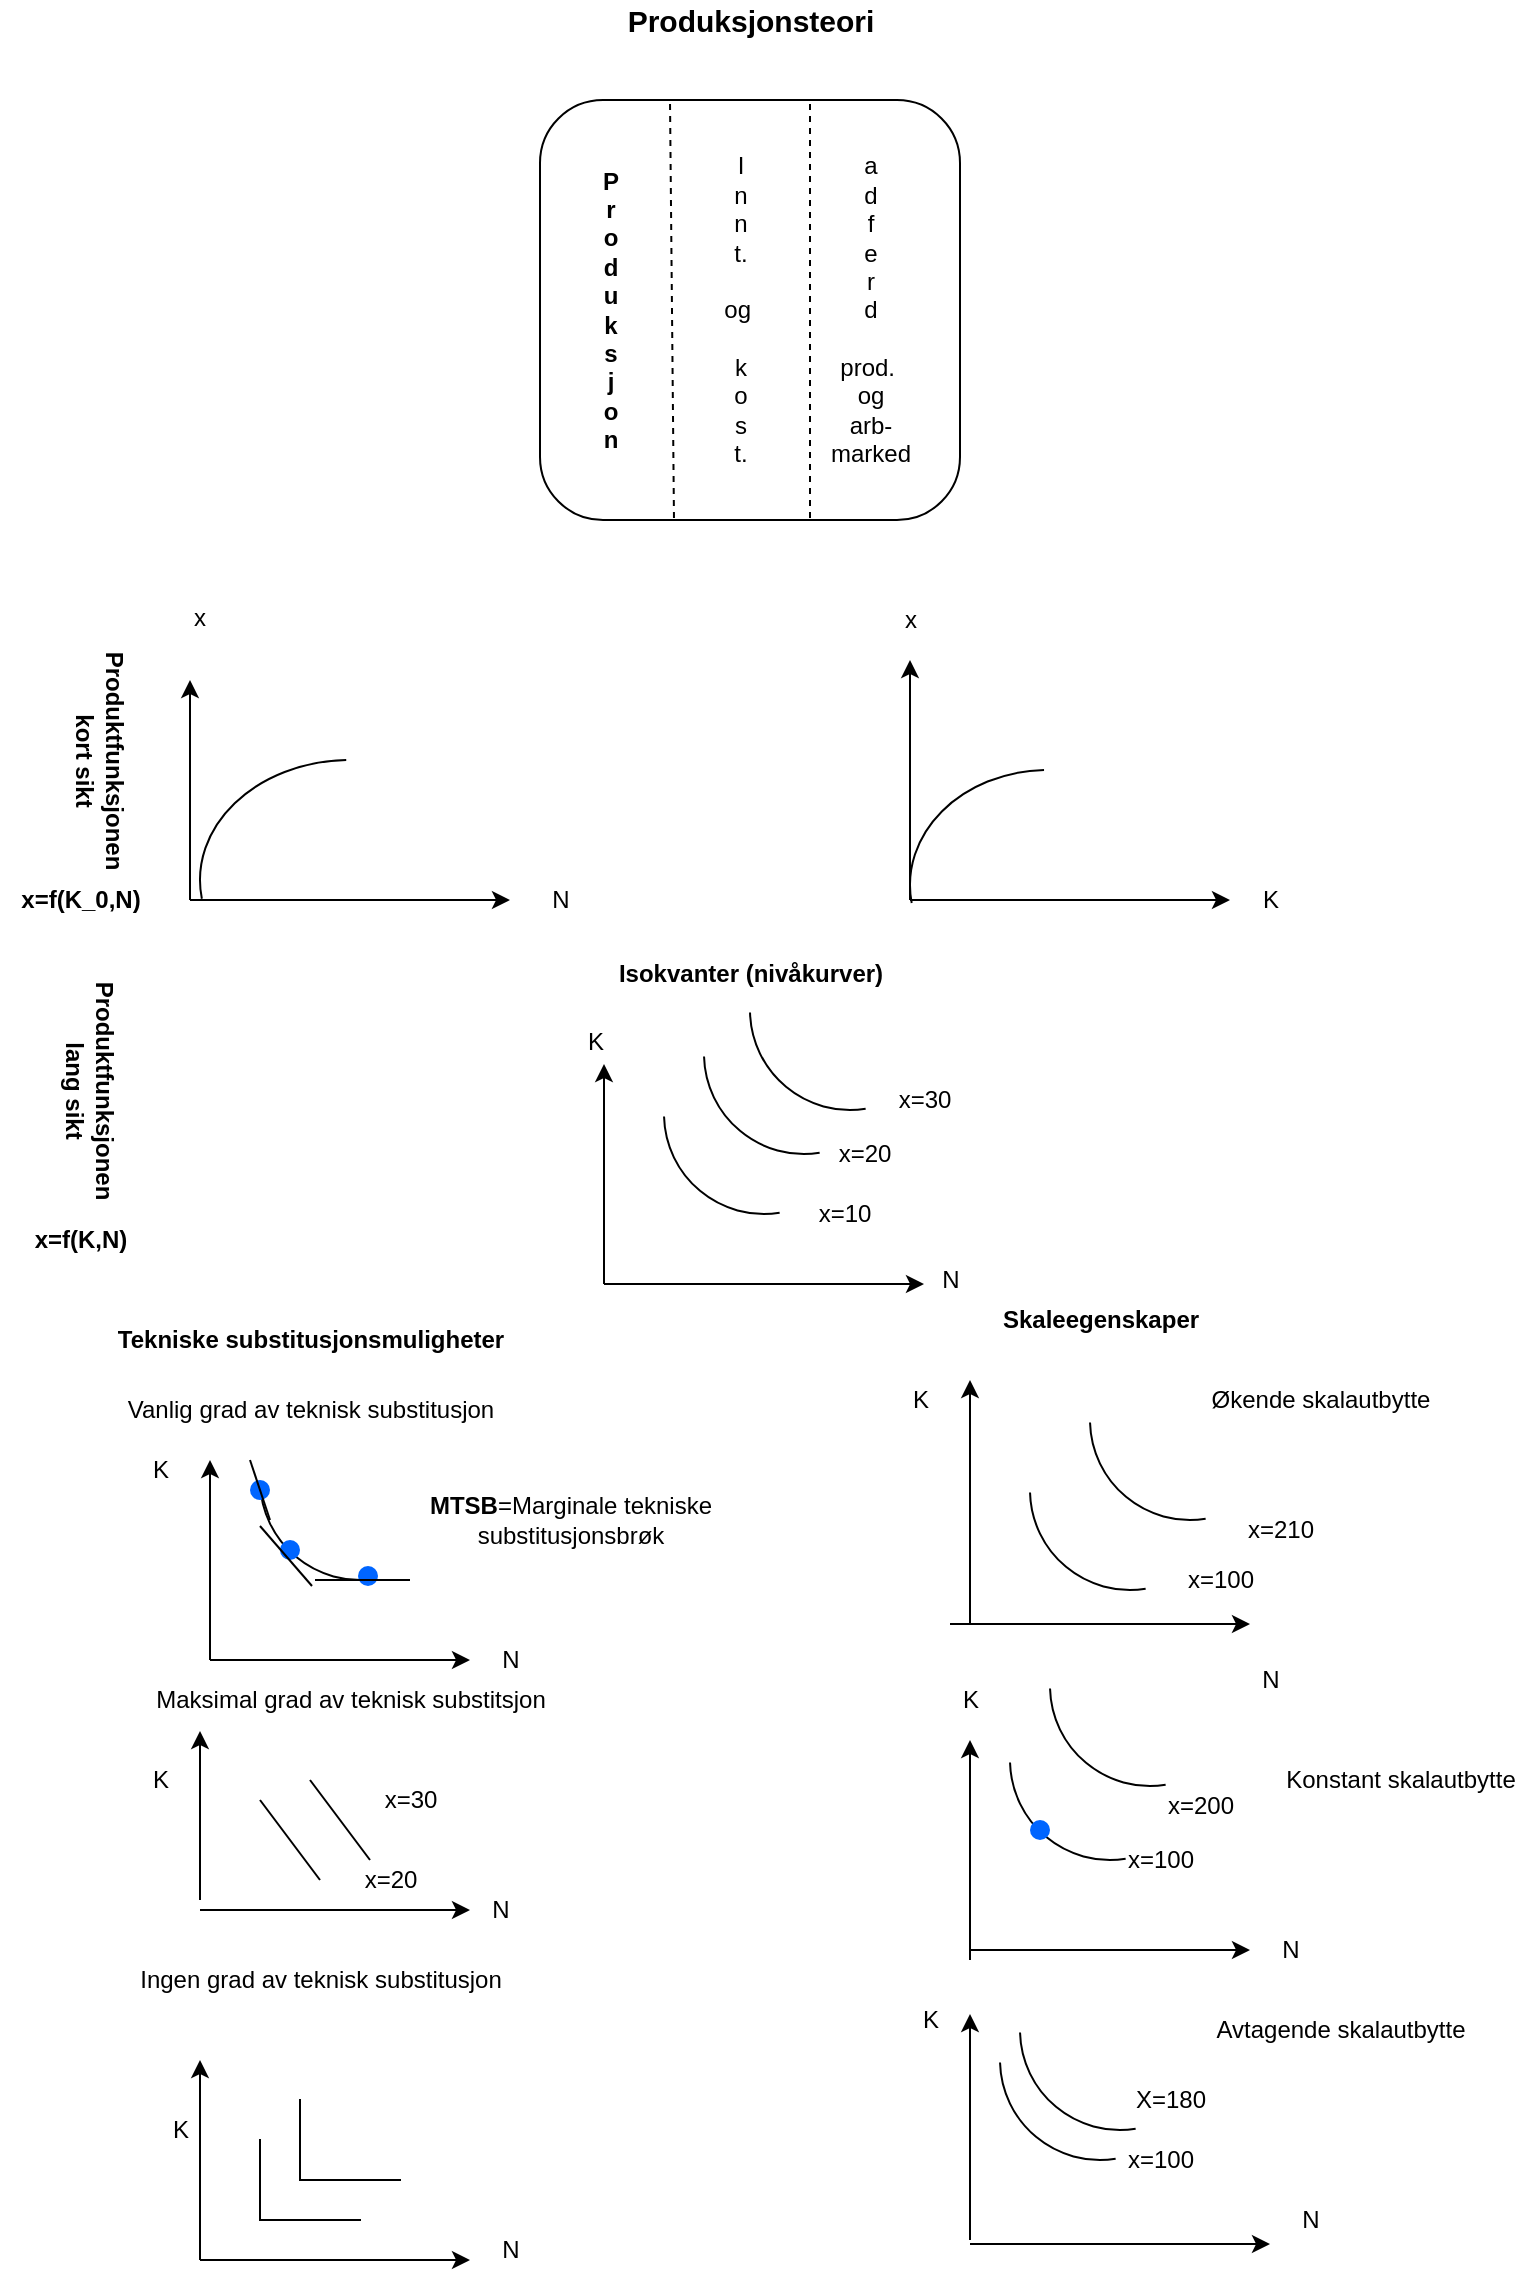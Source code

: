 <mxfile version="15.4.0" type="device"><diagram id="UaC9sKYSoofSCSLUNyeq" name="Page-1"><mxGraphModel dx="1422" dy="856" grid="1" gridSize="10" guides="1" tooltips="1" connect="1" arrows="1" fold="1" page="1" pageScale="1" pageWidth="827" pageHeight="1169" math="0" shadow="0"><root><mxCell id="0"/><mxCell id="1" parent="0"/><mxCell id="a_rR3JhyI1j8THqwhGgr-1" value="" style="rounded=1;whiteSpace=wrap;html=1;" parent="1" vertex="1"><mxGeometry x="295" y="80" width="210" height="210" as="geometry"/></mxCell><mxCell id="CCestM9y5NQriPeMEOW7-3" value="&lt;span style=&quot;font-size: 15px&quot;&gt;&lt;b&gt;Produksjonsteori&lt;/b&gt;&lt;/span&gt;" style="text;html=1;align=center;verticalAlign=middle;resizable=0;points=[];autosize=1;" parent="1" vertex="1"><mxGeometry x="330" y="30" width="140" height="20" as="geometry"/></mxCell><mxCell id="p_GAQffkMsLSsXMxCHvM-4" value="" style="endArrow=none;dashed=1;html=1;exitX=0.319;exitY=0.995;exitDx=0;exitDy=0;exitPerimeter=0;" parent="1" source="a_rR3JhyI1j8THqwhGgr-1" edge="1"><mxGeometry width="50" height="50" relative="1" as="geometry"><mxPoint x="360" y="180" as="sourcePoint"/><mxPoint x="360" y="80" as="targetPoint"/></mxGeometry></mxCell><mxCell id="p_GAQffkMsLSsXMxCHvM-6" value="" style="endArrow=none;dashed=1;html=1;" parent="1" edge="1"><mxGeometry width="50" height="50" relative="1" as="geometry"><mxPoint x="430" y="289" as="sourcePoint"/><mxPoint x="430" y="80" as="targetPoint"/></mxGeometry></mxCell><mxCell id="p_GAQffkMsLSsXMxCHvM-8" value="&lt;b&gt;P&lt;br&gt;r&lt;br&gt;o&lt;br&gt;d&lt;br&gt;u&lt;br&gt;k&lt;br&gt;s&lt;br&gt;j&lt;br&gt;o&lt;br&gt;n&lt;/b&gt;" style="text;html=1;align=center;verticalAlign=middle;resizable=0;points=[];autosize=1;" parent="1" vertex="1"><mxGeometry x="320" y="110" width="20" height="150" as="geometry"/></mxCell><mxCell id="p_GAQffkMsLSsXMxCHvM-9" value="I&lt;br&gt;n&lt;br&gt;n&lt;br&gt;t.&lt;br&gt;&lt;br&gt;og&amp;nbsp;&lt;br&gt;&lt;br&gt;k&lt;br&gt;o&lt;br&gt;s&lt;br&gt;t.&lt;br&gt;" style="text;html=1;align=center;verticalAlign=middle;resizable=0;points=[];autosize=1;" parent="1" vertex="1"><mxGeometry x="380" y="105" width="30" height="160" as="geometry"/></mxCell><mxCell id="p_GAQffkMsLSsXMxCHvM-10" value="a&lt;br&gt;d&lt;br&gt;f&lt;br&gt;e&lt;br&gt;r&lt;br&gt;d&lt;br&gt;&lt;br&gt;prod.&amp;nbsp;&lt;br&gt;og&lt;br&gt;arb-&lt;br&gt;marked&lt;br&gt;" style="text;html=1;align=center;verticalAlign=middle;resizable=0;points=[];autosize=1;" parent="1" vertex="1"><mxGeometry x="430" y="105" width="60" height="160" as="geometry"/></mxCell><mxCell id="c-_CHmrYqoB5_cdZOzt2-1" value="" style="endArrow=classic;html=1;" parent="1" edge="1"><mxGeometry width="50" height="50" relative="1" as="geometry"><mxPoint x="120" y="480" as="sourcePoint"/><mxPoint x="120" y="370" as="targetPoint"/></mxGeometry></mxCell><mxCell id="c-_CHmrYqoB5_cdZOzt2-2" value="" style="endArrow=classic;html=1;" parent="1" edge="1"><mxGeometry width="50" height="50" relative="1" as="geometry"><mxPoint x="120" y="480" as="sourcePoint"/><mxPoint x="280" y="480" as="targetPoint"/></mxGeometry></mxCell><mxCell id="c-_CHmrYqoB5_cdZOzt2-3" value="" style="endArrow=classic;html=1;" parent="1" edge="1"><mxGeometry width="50" height="50" relative="1" as="geometry"><mxPoint x="480" y="480" as="sourcePoint"/><mxPoint x="480" y="360" as="targetPoint"/></mxGeometry></mxCell><mxCell id="c-_CHmrYqoB5_cdZOzt2-4" value="" style="endArrow=classic;html=1;" parent="1" edge="1"><mxGeometry width="50" height="50" relative="1" as="geometry"><mxPoint x="480" y="480" as="sourcePoint"/><mxPoint x="640" y="480" as="targetPoint"/></mxGeometry></mxCell><mxCell id="c-_CHmrYqoB5_cdZOzt2-6" value="x" style="text;html=1;align=center;verticalAlign=middle;resizable=0;points=[];autosize=1;" parent="1" vertex="1"><mxGeometry x="470" y="330" width="20" height="20" as="geometry"/></mxCell><mxCell id="c-_CHmrYqoB5_cdZOzt2-7" value="N" style="text;html=1;align=center;verticalAlign=middle;resizable=0;points=[];autosize=1;" parent="1" vertex="1"><mxGeometry x="295" y="470" width="20" height="20" as="geometry"/></mxCell><mxCell id="c-_CHmrYqoB5_cdZOzt2-8" value="K" style="text;html=1;align=center;verticalAlign=middle;resizable=0;points=[];autosize=1;" parent="1" vertex="1"><mxGeometry x="650" y="470" width="20" height="20" as="geometry"/></mxCell><mxCell id="c-_CHmrYqoB5_cdZOzt2-9" value="&lt;div style=&quot;text-align: center&quot;&gt;&lt;span&gt;&lt;font face=&quot;helvetica&quot;&gt;x&lt;/font&gt;&lt;/span&gt;&lt;/div&gt;" style="text;whiteSpace=wrap;html=1;" parent="1" vertex="1"><mxGeometry x="120" y="325" width="30" height="30" as="geometry"/></mxCell><mxCell id="c-_CHmrYqoB5_cdZOzt2-10" value="" style="verticalLabelPosition=bottom;verticalAlign=top;html=1;shape=mxgraph.basic.arc;startAngle=0.975;endAngle=0.246;rotation=-90;" parent="1" vertex="1"><mxGeometry x="140" y="395" width="120" height="150" as="geometry"/></mxCell><mxCell id="c-_CHmrYqoB5_cdZOzt2-13" value="" style="endArrow=classic;html=1;" parent="1" edge="1"><mxGeometry width="50" height="50" relative="1" as="geometry"><mxPoint x="327" y="672" as="sourcePoint"/><mxPoint x="327" y="562" as="targetPoint"/></mxGeometry></mxCell><mxCell id="c-_CHmrYqoB5_cdZOzt2-14" value="" style="endArrow=classic;html=1;" parent="1" edge="1"><mxGeometry width="50" height="50" relative="1" as="geometry"><mxPoint x="327" y="672" as="sourcePoint"/><mxPoint x="487" y="672" as="targetPoint"/></mxGeometry></mxCell><mxCell id="c-_CHmrYqoB5_cdZOzt2-16" value="&lt;div style=&quot;text-align: center&quot;&gt;&lt;span&gt;&lt;font face=&quot;helvetica&quot;&gt;K&lt;/font&gt;&lt;/span&gt;&lt;/div&gt;" style="text;whiteSpace=wrap;html=1;" parent="1" vertex="1"><mxGeometry x="317" y="537" width="30" height="30" as="geometry"/></mxCell><mxCell id="c-_CHmrYqoB5_cdZOzt2-34" value="&lt;b&gt;Isokvanter (nivåkurver)&lt;/b&gt;" style="text;html=1;align=center;verticalAlign=middle;resizable=0;points=[];autosize=1;" parent="1" vertex="1"><mxGeometry x="325" y="507" width="150" height="20" as="geometry"/></mxCell><mxCell id="c-_CHmrYqoB5_cdZOzt2-35" value="" style="verticalLabelPosition=bottom;verticalAlign=top;html=1;shape=mxgraph.basic.arc;startAngle=0.975;endAngle=0.246;rotation=-90;" parent="1" vertex="1"><mxGeometry x="491.25" y="403.75" width="115" height="137.5" as="geometry"/></mxCell><mxCell id="c-_CHmrYqoB5_cdZOzt2-45" value="" style="endArrow=classic;html=1;" parent="1" edge="1"><mxGeometry width="50" height="50" relative="1" as="geometry"><mxPoint x="130" y="860" as="sourcePoint"/><mxPoint x="130" y="760" as="targetPoint"/></mxGeometry></mxCell><mxCell id="c-_CHmrYqoB5_cdZOzt2-46" value="" style="endArrow=classic;html=1;" parent="1" edge="1"><mxGeometry width="50" height="50" relative="1" as="geometry"><mxPoint x="130" y="860" as="sourcePoint"/><mxPoint x="260" y="860" as="targetPoint"/></mxGeometry></mxCell><mxCell id="c-_CHmrYqoB5_cdZOzt2-47" value="N" style="text;html=1;align=center;verticalAlign=middle;resizable=0;points=[];autosize=1;" parent="1" vertex="1"><mxGeometry x="270" y="850" width="20" height="20" as="geometry"/></mxCell><mxCell id="c-_CHmrYqoB5_cdZOzt2-48" value="K" style="text;html=1;align=center;verticalAlign=middle;resizable=0;points=[];autosize=1;" parent="1" vertex="1"><mxGeometry x="95" y="755" width="20" height="20" as="geometry"/></mxCell><mxCell id="c-_CHmrYqoB5_cdZOzt2-49" value="" style="endArrow=classic;html=1;" parent="1" edge="1"><mxGeometry width="50" height="50" relative="1" as="geometry"><mxPoint x="125" y="980" as="sourcePoint"/><mxPoint x="125" y="895.5" as="targetPoint"/></mxGeometry></mxCell><mxCell id="c-_CHmrYqoB5_cdZOzt2-50" value="" style="endArrow=classic;html=1;" parent="1" edge="1"><mxGeometry width="50" height="50" relative="1" as="geometry"><mxPoint x="125" y="985" as="sourcePoint"/><mxPoint x="260" y="985" as="targetPoint"/></mxGeometry></mxCell><mxCell id="c-_CHmrYqoB5_cdZOzt2-51" value="N" style="text;html=1;align=center;verticalAlign=middle;resizable=0;points=[];autosize=1;" parent="1" vertex="1"><mxGeometry x="265" y="975" width="20" height="20" as="geometry"/></mxCell><mxCell id="c-_CHmrYqoB5_cdZOzt2-52" value="K" style="text;html=1;align=center;verticalAlign=middle;resizable=0;points=[];autosize=1;" parent="1" vertex="1"><mxGeometry x="95" y="910" width="20" height="20" as="geometry"/></mxCell><mxCell id="c-_CHmrYqoB5_cdZOzt2-53" value="" style="endArrow=classic;html=1;" parent="1" edge="1"><mxGeometry width="50" height="50" relative="1" as="geometry"><mxPoint x="125" y="1160" as="sourcePoint"/><mxPoint x="125" y="1060" as="targetPoint"/></mxGeometry></mxCell><mxCell id="c-_CHmrYqoB5_cdZOzt2-54" value="" style="endArrow=classic;html=1;" parent="1" edge="1"><mxGeometry width="50" height="50" relative="1" as="geometry"><mxPoint x="125" y="1160" as="sourcePoint"/><mxPoint x="260" y="1160" as="targetPoint"/></mxGeometry></mxCell><mxCell id="c-_CHmrYqoB5_cdZOzt2-55" value="N" style="text;html=1;align=center;verticalAlign=middle;resizable=0;points=[];autosize=1;" parent="1" vertex="1"><mxGeometry x="270" y="1145" width="20" height="20" as="geometry"/></mxCell><mxCell id="c-_CHmrYqoB5_cdZOzt2-56" value="K" style="text;html=1;align=center;verticalAlign=middle;resizable=0;points=[];autosize=1;" parent="1" vertex="1"><mxGeometry x="105" y="1085" width="20" height="20" as="geometry"/></mxCell><mxCell id="c-_CHmrYqoB5_cdZOzt2-60" value="Vanlig grad av teknisk substitusjon" style="text;html=1;align=center;verticalAlign=middle;resizable=0;points=[];autosize=1;" parent="1" vertex="1"><mxGeometry x="80" y="725" width="200" height="20" as="geometry"/></mxCell><mxCell id="c-_CHmrYqoB5_cdZOzt2-61" value="Maksimal grad av teknisk substitsjon" style="text;html=1;align=center;verticalAlign=middle;resizable=0;points=[];autosize=1;" parent="1" vertex="1"><mxGeometry x="95" y="870" width="210" height="20" as="geometry"/></mxCell><mxCell id="c-_CHmrYqoB5_cdZOzt2-63" value="Ingen grad av teknisk substitusjon" style="text;html=1;align=center;verticalAlign=middle;resizable=0;points=[];autosize=1;" parent="1" vertex="1"><mxGeometry x="85" y="1010" width="200" height="20" as="geometry"/></mxCell><mxCell id="c-_CHmrYqoB5_cdZOzt2-64" value="&lt;b&gt;Skaleegenskaper&lt;/b&gt;" style="text;html=1;align=center;verticalAlign=middle;resizable=0;points=[];autosize=1;" parent="1" vertex="1"><mxGeometry x="520" y="680" width="110" height="20" as="geometry"/></mxCell><mxCell id="c-_CHmrYqoB5_cdZOzt2-65" value="" style="endArrow=classic;html=1;" parent="1" edge="1"><mxGeometry width="50" height="50" relative="1" as="geometry"><mxPoint x="510" y="1010" as="sourcePoint"/><mxPoint x="510" y="900" as="targetPoint"/></mxGeometry></mxCell><mxCell id="c-_CHmrYqoB5_cdZOzt2-66" value="" style="endArrow=classic;html=1;" parent="1" edge="1"><mxGeometry width="50" height="50" relative="1" as="geometry"><mxPoint x="510" y="1005" as="sourcePoint"/><mxPoint x="650" y="1005" as="targetPoint"/></mxGeometry></mxCell><mxCell id="c-_CHmrYqoB5_cdZOzt2-67" value="N" style="text;html=1;align=center;verticalAlign=middle;resizable=0;points=[];autosize=1;" parent="1" vertex="1"><mxGeometry x="660" y="995" width="20" height="20" as="geometry"/></mxCell><mxCell id="c-_CHmrYqoB5_cdZOzt2-70" value="K" style="text;html=1;align=center;verticalAlign=middle;resizable=0;points=[];autosize=1;" parent="1" vertex="1"><mxGeometry x="500" y="870" width="20" height="20" as="geometry"/></mxCell><mxCell id="c-_CHmrYqoB5_cdZOzt2-75" value="" style="endArrow=classic;html=1;" parent="1" edge="1"><mxGeometry width="50" height="50" relative="1" as="geometry"><mxPoint x="510" y="1150" as="sourcePoint"/><mxPoint x="510" y="1037" as="targetPoint"/></mxGeometry></mxCell><mxCell id="c-_CHmrYqoB5_cdZOzt2-76" value="" style="endArrow=classic;html=1;" parent="1" edge="1"><mxGeometry width="50" height="50" relative="1" as="geometry"><mxPoint x="510" y="1152" as="sourcePoint"/><mxPoint x="660" y="1152" as="targetPoint"/></mxGeometry></mxCell><mxCell id="c-_CHmrYqoB5_cdZOzt2-77" value="K" style="text;html=1;align=center;verticalAlign=middle;resizable=0;points=[];autosize=1;" parent="1" vertex="1"><mxGeometry x="480" y="1030" width="20" height="20" as="geometry"/></mxCell><mxCell id="c-_CHmrYqoB5_cdZOzt2-83" value="Konstant skalautbytte" style="text;html=1;align=center;verticalAlign=middle;resizable=0;points=[];autosize=1;" parent="1" vertex="1"><mxGeometry x="660" y="910" width="130" height="20" as="geometry"/></mxCell><mxCell id="c-_CHmrYqoB5_cdZOzt2-84" value="Avtagende skalautbytte" style="text;html=1;align=center;verticalAlign=middle;resizable=0;points=[];autosize=1;" parent="1" vertex="1"><mxGeometry x="625" y="1035" width="140" height="20" as="geometry"/></mxCell><mxCell id="c-_CHmrYqoB5_cdZOzt2-86" value="" style="verticalLabelPosition=bottom;verticalAlign=top;html=1;shape=mxgraph.basic.arc;startAngle=0.975;endAngle=0.246;rotation=-180;" parent="1" vertex="1"><mxGeometry x="540" y="725" width="100" height="100" as="geometry"/></mxCell><mxCell id="c-_CHmrYqoB5_cdZOzt2-87" value="" style="verticalLabelPosition=bottom;verticalAlign=top;html=1;shape=mxgraph.basic.arc;startAngle=0.975;endAngle=0.246;rotation=-180;" parent="1" vertex="1"><mxGeometry x="535" y="995" width="100" height="100" as="geometry"/></mxCell><mxCell id="c-_CHmrYqoB5_cdZOzt2-89" value="" style="verticalLabelPosition=bottom;verticalAlign=top;html=1;shape=mxgraph.basic.arc;startAngle=0.975;endAngle=0.246;rotation=-180;" parent="1" vertex="1"><mxGeometry x="550" y="823" width="100" height="100" as="geometry"/></mxCell><mxCell id="c-_CHmrYqoB5_cdZOzt2-91" value="" style="shape=partialRectangle;whiteSpace=wrap;html=1;top=0;left=0;fillColor=none;rotation=90;" parent="1" vertex="1"><mxGeometry x="160" y="1095" width="40" height="50" as="geometry"/></mxCell><mxCell id="c-_CHmrYqoB5_cdZOzt2-96" value="" style="verticalLabelPosition=bottom;verticalAlign=top;html=1;shape=mxgraph.basic.arc;startAngle=0.975;endAngle=0.246;rotation=-180;" parent="1" vertex="1"><mxGeometry x="155" y="720" width="100" height="100" as="geometry"/></mxCell><mxCell id="FnSSD7T7Vy0wymiQuqIM-1" value="&lt;b&gt;Produktfunksjonen&lt;br&gt;kort sikt&lt;br&gt;&lt;/b&gt;" style="text;html=1;align=center;verticalAlign=middle;resizable=0;points=[];autosize=1;rotation=90;" parent="1" vertex="1"><mxGeometry x="15" y="395" width="120" height="30" as="geometry"/></mxCell><mxCell id="FnSSD7T7Vy0wymiQuqIM-2" value="" style="verticalLabelPosition=bottom;verticalAlign=top;html=1;shape=mxgraph.basic.arc;startAngle=0.975;endAngle=0.246;rotation=-180;" parent="1" vertex="1"><mxGeometry x="357" y="537" width="100" height="100" as="geometry"/></mxCell><mxCell id="FnSSD7T7Vy0wymiQuqIM-3" value="x=10" style="text;html=1;align=center;verticalAlign=middle;resizable=0;points=[];autosize=1;" parent="1" vertex="1"><mxGeometry x="427" y="627" width="40" height="20" as="geometry"/></mxCell><mxCell id="FnSSD7T7Vy0wymiQuqIM-4" value="" style="verticalLabelPosition=bottom;verticalAlign=top;html=1;shape=mxgraph.basic.arc;startAngle=0.975;endAngle=0.246;rotation=-180;" parent="1" vertex="1"><mxGeometry x="377" y="507" width="100" height="100" as="geometry"/></mxCell><mxCell id="FnSSD7T7Vy0wymiQuqIM-5" value="x=20" style="text;html=1;align=center;verticalAlign=middle;resizable=0;points=[];autosize=1;" parent="1" vertex="1"><mxGeometry x="437" y="597" width="40" height="20" as="geometry"/></mxCell><mxCell id="FnSSD7T7Vy0wymiQuqIM-9" value="" style="shape=partialRectangle;whiteSpace=wrap;html=1;top=0;left=0;fillColor=none;rotation=90;" parent="1" vertex="1"><mxGeometry x="180" y="1075" width="40" height="50" as="geometry"/></mxCell><mxCell id="FnSSD7T7Vy0wymiQuqIM-14" value="" style="endArrow=none;html=1;" parent="1" edge="1"><mxGeometry width="50" height="50" relative="1" as="geometry"><mxPoint x="155" y="930" as="sourcePoint"/><mxPoint x="185" y="970" as="targetPoint"/></mxGeometry></mxCell><mxCell id="FnSSD7T7Vy0wymiQuqIM-15" value="&lt;b&gt;MTSB&lt;/b&gt;=Marginale tekniske &lt;br&gt;substitusjonsbrøk" style="text;html=1;align=center;verticalAlign=middle;resizable=0;points=[];autosize=1;" parent="1" vertex="1"><mxGeometry x="230" y="775" width="160" height="30" as="geometry"/></mxCell><mxCell id="FnSSD7T7Vy0wymiQuqIM-17" value="" style="shape=ellipse;fillColor=#0065FF;strokeColor=none;html=1" parent="1" vertex="1"><mxGeometry x="204" y="813" width="10" height="10" as="geometry"/></mxCell><mxCell id="FnSSD7T7Vy0wymiQuqIM-25" value="x=100" style="text;html=1;align=center;verticalAlign=middle;resizable=0;points=[];autosize=1;" parent="1" vertex="1"><mxGeometry x="580" y="950" width="50" height="20" as="geometry"/></mxCell><mxCell id="FnSSD7T7Vy0wymiQuqIM-27" value="" style="verticalLabelPosition=bottom;verticalAlign=top;html=1;shape=mxgraph.basic.arc;startAngle=0.975;endAngle=0.246;rotation=-180;" parent="1" vertex="1"><mxGeometry x="530" y="860" width="100" height="100" as="geometry"/></mxCell><mxCell id="FnSSD7T7Vy0wymiQuqIM-28" value="x=200" style="text;html=1;align=center;verticalAlign=middle;resizable=0;points=[];autosize=1;" parent="1" vertex="1"><mxGeometry x="600" y="923" width="50" height="20" as="geometry"/></mxCell><mxCell id="FnSSD7T7Vy0wymiQuqIM-29" value="" style="verticalLabelPosition=bottom;verticalAlign=top;html=1;shape=mxgraph.basic.arc;startAngle=0.975;endAngle=0.246;rotation=-180;" parent="1" vertex="1"><mxGeometry x="525" y="1010" width="100" height="100" as="geometry"/></mxCell><mxCell id="FnSSD7T7Vy0wymiQuqIM-30" value="" style="verticalLabelPosition=bottom;verticalAlign=top;html=1;shape=mxgraph.basic.arc;startAngle=0.975;endAngle=0.246;rotation=-180;" parent="1" vertex="1"><mxGeometry x="570" y="690" width="100" height="100" as="geometry"/></mxCell><mxCell id="ib48Ew0qbWr5iMezw9-2-3" value="" style="shape=ellipse;fillColor=#0065FF;strokeColor=none;html=1" parent="1" vertex="1"><mxGeometry x="165" y="800" width="10" height="10" as="geometry"/></mxCell><mxCell id="ib48Ew0qbWr5iMezw9-2-6" value="" style="shape=ellipse;fillColor=#0065FF;strokeColor=none;html=1" parent="1" vertex="1"><mxGeometry x="150" y="770" width="10" height="10" as="geometry"/></mxCell><mxCell id="ib48Ew0qbWr5iMezw9-2-9" value="" style="endArrow=none;html=1;" parent="1" edge="1"><mxGeometry width="50" height="50" relative="1" as="geometry"><mxPoint x="155" y="793" as="sourcePoint"/><mxPoint x="181" y="823" as="targetPoint"/></mxGeometry></mxCell><mxCell id="ib48Ew0qbWr5iMezw9-2-10" value="" style="endArrow=none;html=1;" parent="1" edge="1"><mxGeometry width="50" height="50" relative="1" as="geometry"><mxPoint x="160" y="790" as="sourcePoint"/><mxPoint x="150" y="760" as="targetPoint"/></mxGeometry></mxCell><mxCell id="ib48Ew0qbWr5iMezw9-2-11" value="" style="endArrow=none;html=1;" parent="1" edge="1"><mxGeometry width="50" height="50" relative="1" as="geometry"><mxPoint x="182.5" y="820" as="sourcePoint"/><mxPoint x="230" y="820" as="targetPoint"/></mxGeometry></mxCell><mxCell id="ib48Ew0qbWr5iMezw9-2-14" value="" style="endArrow=none;html=1;" parent="1" edge="1"><mxGeometry width="50" height="50" relative="1" as="geometry"><mxPoint x="180" y="920" as="sourcePoint"/><mxPoint x="210" y="960" as="targetPoint"/></mxGeometry></mxCell><mxCell id="ib48Ew0qbWr5iMezw9-2-16" value="X=180" style="text;html=1;align=center;verticalAlign=middle;resizable=0;points=[];autosize=1;" parent="1" vertex="1"><mxGeometry x="585" y="1070" width="50" height="20" as="geometry"/></mxCell><mxCell id="ib48Ew0qbWr5iMezw9-2-17" value="x=100" style="text;html=1;align=center;verticalAlign=middle;resizable=0;points=[];autosize=1;" parent="1" vertex="1"><mxGeometry x="580" y="1100" width="50" height="20" as="geometry"/></mxCell><mxCell id="vadH3GGP2FpWDmjutlc3-3" value="" style="endArrow=classic;html=1;" parent="1" edge="1"><mxGeometry width="50" height="50" relative="1" as="geometry"><mxPoint x="510" y="842" as="sourcePoint"/><mxPoint x="510" y="720" as="targetPoint"/></mxGeometry></mxCell><mxCell id="vadH3GGP2FpWDmjutlc3-4" value="" style="endArrow=classic;html=1;" parent="1" edge="1"><mxGeometry width="50" height="50" relative="1" as="geometry"><mxPoint x="500" y="842" as="sourcePoint"/><mxPoint x="650" y="842" as="targetPoint"/></mxGeometry></mxCell><mxCell id="vadH3GGP2FpWDmjutlc3-5" value="K" style="text;html=1;align=center;verticalAlign=middle;resizable=0;points=[];autosize=1;" parent="1" vertex="1"><mxGeometry x="475" y="720" width="20" height="20" as="geometry"/></mxCell><mxCell id="vadH3GGP2FpWDmjutlc3-7" value="Økende skalautbytte" style="text;html=1;align=center;verticalAlign=middle;resizable=0;points=[];autosize=1;" parent="1" vertex="1"><mxGeometry x="625" y="720" width="120" height="20" as="geometry"/></mxCell><mxCell id="vadH3GGP2FpWDmjutlc3-8" value="x=210" style="text;html=1;align=center;verticalAlign=middle;resizable=0;points=[];autosize=1;" parent="1" vertex="1"><mxGeometry x="640" y="785" width="50" height="20" as="geometry"/></mxCell><mxCell id="vadH3GGP2FpWDmjutlc3-9" value="x=100" style="text;html=1;align=center;verticalAlign=middle;resizable=0;points=[];autosize=1;" parent="1" vertex="1"><mxGeometry x="610" y="810" width="50" height="20" as="geometry"/></mxCell><mxCell id="vadH3GGP2FpWDmjutlc3-11" value="N" style="text;html=1;align=center;verticalAlign=middle;resizable=0;points=[];autosize=1;" parent="1" vertex="1"><mxGeometry x="650" y="860" width="20" height="20" as="geometry"/></mxCell><mxCell id="vadH3GGP2FpWDmjutlc3-12" value="N" style="text;html=1;align=center;verticalAlign=middle;resizable=0;points=[];autosize=1;" parent="1" vertex="1"><mxGeometry x="670" y="1130" width="20" height="20" as="geometry"/></mxCell><mxCell id="vadH3GGP2FpWDmjutlc3-14" value="&lt;b&gt;Produktfunksjonen&lt;br&gt;lang sikt&lt;br&gt;&lt;/b&gt;" style="text;html=1;align=center;verticalAlign=middle;resizable=0;points=[];autosize=1;rotation=90;" parent="1" vertex="1"><mxGeometry x="10" y="560" width="120" height="30" as="geometry"/></mxCell><mxCell id="vadH3GGP2FpWDmjutlc3-15" value="&lt;b&gt;x=f(K,N)&lt;/b&gt;" style="text;html=1;align=center;verticalAlign=middle;resizable=0;points=[];autosize=1;" parent="1" vertex="1"><mxGeometry x="35" y="640" width="60" height="20" as="geometry"/></mxCell><mxCell id="vadH3GGP2FpWDmjutlc3-16" value="&lt;b&gt;x=f(K_0,N)&lt;/b&gt;" style="text;html=1;align=center;verticalAlign=middle;resizable=0;points=[];autosize=1;" parent="1" vertex="1"><mxGeometry x="25" y="470" width="80" height="20" as="geometry"/></mxCell><mxCell id="vadH3GGP2FpWDmjutlc3-17" value="" style="verticalLabelPosition=bottom;verticalAlign=top;html=1;shape=mxgraph.basic.arc;startAngle=0.975;endAngle=0.246;rotation=-180;" parent="1" vertex="1"><mxGeometry x="400" y="485" width="100" height="100" as="geometry"/></mxCell><mxCell id="vadH3GGP2FpWDmjutlc3-18" value="x=30" style="text;html=1;align=center;verticalAlign=middle;resizable=0;points=[];autosize=1;" parent="1" vertex="1"><mxGeometry x="467" y="570" width="40" height="20" as="geometry"/></mxCell><mxCell id="vadH3GGP2FpWDmjutlc3-19" value="&lt;b&gt;Tekniske substitusjonsmuligheter&lt;/b&gt;" style="text;html=1;align=center;verticalAlign=middle;resizable=0;points=[];autosize=1;" parent="1" vertex="1"><mxGeometry x="75" y="690" width="210" height="20" as="geometry"/></mxCell><mxCell id="_qa4bhBnhhEV9tHsixxE-1" value="N" style="text;html=1;align=center;verticalAlign=middle;resizable=0;points=[];autosize=1;" parent="1" vertex="1"><mxGeometry x="490" y="660" width="20" height="20" as="geometry"/></mxCell><mxCell id="_qa4bhBnhhEV9tHsixxE-3" value="x=20" style="text;html=1;align=center;verticalAlign=middle;resizable=0;points=[];autosize=1;" parent="1" vertex="1"><mxGeometry x="200" y="960" width="40" height="20" as="geometry"/></mxCell><mxCell id="_qa4bhBnhhEV9tHsixxE-4" value="x=30" style="text;html=1;align=center;verticalAlign=middle;resizable=0;points=[];autosize=1;" parent="1" vertex="1"><mxGeometry x="210" y="920" width="40" height="20" as="geometry"/></mxCell><mxCell id="_qa4bhBnhhEV9tHsixxE-5" value="" style="shape=ellipse;fillColor=#0065FF;strokeColor=none;html=1" parent="1" vertex="1"><mxGeometry x="540" y="940" width="10" height="10" as="geometry"/></mxCell></root></mxGraphModel></diagram></mxfile>